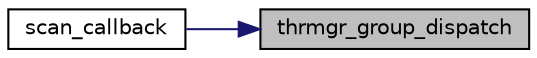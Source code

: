 digraph "thrmgr_group_dispatch"
{
 // LATEX_PDF_SIZE
  edge [fontname="Helvetica",fontsize="10",labelfontname="Helvetica",labelfontsize="10"];
  node [fontname="Helvetica",fontsize="10",shape=record];
  rankdir="RL";
  Node1 [label="thrmgr_group_dispatch",height=0.2,width=0.4,color="black", fillcolor="grey75", style="filled", fontcolor="black",tooltip=" "];
  Node1 -> Node2 [dir="back",color="midnightblue",fontsize="10",style="solid",fontname="Helvetica"];
  Node2 [label="scan_callback",height=0.2,width=0.4,color="black", fillcolor="white", style="filled",URL="$scanner_8h.html#aae8acf49b230c8a26603817cd78725b3",tooltip=" "];
}
